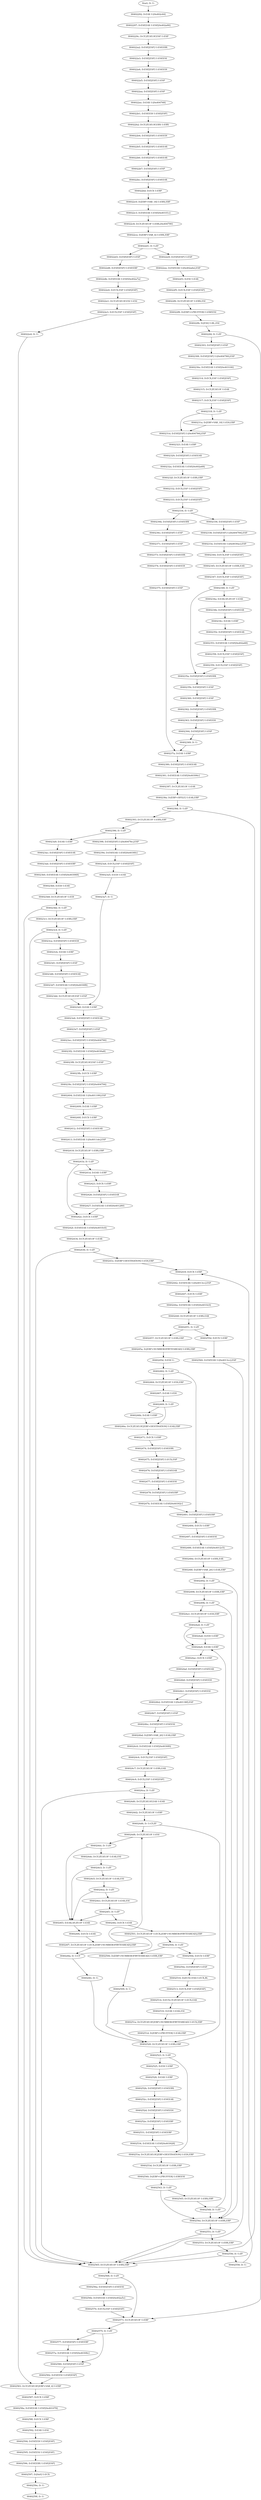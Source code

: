 digraph {
	n0 [label="Start; D: U:"]
	n1 [label="00402292; D:EAX U:[0x402c64]"]
	n2 [label="00402297; D:ESP,EAX U:ESP,[0x402a90]"]
	n3 [label="0040229c; D:CF,ZF,SF,OF,ESP U:ESP"]
	n4 [label="004022a2; D:ESP,[ESP] U:ESP,EBX"]
	n5 [label="004022a3; D:ESP,[ESP] U:ESP,ESI"]
	n6 [label="004022a4; D:ESP,[ESP] U:ESP,EDI"]
	n7 [label="004022a5; D:ESP,[ESP] U:ESP"]
	n8 [label="004022aa; D:ESP,[ESP] U:ESP"]
	n9 [label="004022ac; D:EAX U:[0x404768]"]
	n10 [label="004022b1; D:ESP,EDI U:ESP,[ESP]"]
	n11 [label="004022b2; D:CF,ZF,SF,OF,EBX U:EBX"]
	n12 [label="004022b4; D:ESP,[ESP] U:ESP,EDI"]
	n13 [label="004022b5; D:ESP,[ESP] U:ESP,EAX"]
	n14 [label="004022b6; D:ESP,[ESP] U:ESP,EAX"]
	n15 [label="004022b7; D:ESP,[ESP] U:ESP"]
	n16 [label="004022bc; D:ESP,[ESP] U:ESP,EAX"]
	n17 [label="004022bd; D:ECX U:EBP"]
	n18 [label="004022c0; D:[EBP+VAR_18] U:EBX,EBP"]
	n19 [label="004022c3; D:ESP,EAX U:ESP,[0x40101c]"]
	n20 [label="004022c8; D:CF,ZF,SF,OF U:EBX,[0x404790]"]
	n21 [label="004022ce; D:[EBP+VAR_4] U:EBX,EBP"]
	n22 [label="004022d1; D: U:ZF"]
	n23 [label="004022d3; D:ESP,[ESP] U:ESP"]
	n24 [label="004022d8; D:ESP,[ESP] U:ESP,EBP"]
	n25 [label="004022db; D:ESP,EAX U:ESP,[0x402a7a]"]
	n26 [label="004022e0; D:ECX,ESP U:ESP,[ESP]"]
	n27 [label="004022e1; D:CF,ZF,SF,OF,ESI U:ESI"]
	n28 [label="004022e3; D:ECX,ESP U:ESP,[ESP]"]
	n29 [label="004022e4; D: U:"]
	n30 [label="004022e9; D:ESP,[ESP] U:ESP"]
	n31 [label="004022ee; D:ESP,EAX U:[0x402a6e],ESP"]
	n32 [label="004022f3; D:ESI U:EAX"]
	n33 [label="004022f5; D:ECX,ESP U:ESP,[ESP]"]
	n34 [label="004022f6; D:CF,ZF,SF,OF U:EBX,ESI"]
	n35 [label="004022f8; D:[EBP+LPBUFFER] U:EBP,ESI"]
	n36 [label="004022fb; D:[ESI] U:BL,ESI"]
	n37 [label="004022fd; D: U:ZF"]
	n38 [label="00402303; D:ESP,[ESP] U:ESP"]
	n39 [label="00402308; D:ESP,[ESP] U:[0x404780],ESP"]
	n40 [label="0040230e; D:ESP,EAX U:ESP,[0x403100]"]
	n41 [label="00402314; D:ECX,ESP U:ESP,[ESP]"]
	n42 [label="00402315; D:CF,ZF,SF,OF U:EAX"]
	n43 [label="00402317; D:ECX,ESP U:ESP,[ESP]"]
	n44 [label="00402318; D: U:ZF"]
	n45 [label="0040231a; D:[EBP+VAR_18] U:EDI,EBP"]
	n46 [label="0040231d; D:ESP,[ESP] U:[0x404784],ESP"]
	n47 [label="00402323; D:EAX U:EBP"]
	n48 [label="00402329; D:ESP,[ESP] U:ESP,EAX"]
	n49 [label="0040232a; D:ESP,EAX U:ESP,[0x402a68]"]
	n50 [label="0040232f; D:CF,ZF,SF,OF U:EBX,EBP"]
	n51 [label="00402332; D:ECX,ESP U:ESP,[ESP]"]
	n52 [label="00402333; D:ECX,ESP U:ESP,[ESP]"]
	n53 [label="00402334; D: U:ZF"]
	n54 [label="00402336; D:ESP,[ESP] U:ESP"]
	n55 [label="00402338; D:ESP,[ESP] U:[0x404784],ESP"]
	n56 [label="0040233e; D:ESP,EAX U:[0x4030ac],ESP"]
	n57 [label="00402344; D:ECX,ESP U:ESP,[ESP]"]
	n58 [label="00402345; D:CF,ZF,SF,OF U:EBX,EAX"]
	n59 [label="00402347; D:ECX,ESP U:ESP,[ESP]"]
	n60 [label="00402348; D: U:ZF"]
	n61 [label="0040234a; D:EAX,SF,ZF,OF U:EAX"]
	n62 [label="0040234b; D:ESP,[ESP] U:ESP,EAX"]
	n63 [label="0040234c; D:EAX U:EBP"]
	n64 [label="00402352; D:ESP,[ESP] U:ESP,EAX"]
	n65 [label="00402353; D:ESP,EAX U:ESP,[0x402a68]"]
	n66 [label="00402358; D:ECX,ESP U:ESP,[ESP]"]
	n67 [label="00402359; D:ECX,ESP U:ESP,[ESP]"]
	n68 [label="0040235a; D:ESP,[ESP] U:ESP,EBX"]
	n69 [label="0040235b; D:ESP,[ESP] U:ESP"]
	n70 [label="00402360; D:ESP,[ESP] U:ESP"]
	n71 [label="00402362; D:ESP,[ESP] U:ESP,EBX"]
	n72 [label="00402363; D:ESP,[ESP] U:ESP,EDI"]
	n73 [label="00402364; D:ESP,[ESP] U:ESP"]
	n74 [label="00402369; D: U:"]
	n75 [label="0040236b; D:ESP,[ESP] U:ESP,EBX"]
	n76 [label="0040236c; D:ESP,[ESP] U:ESP"]
	n77 [label="00402371; D:ESP,[ESP] U:ESP"]
	n78 [label="00402373; D:ESP,[ESP] U:ESP,EBX"]
	n79 [label="00402374; D:ESP,[ESP] U:ESP,EDI"]
	n80 [label="00402375; D:ESP,[ESP] U:ESP"]
	n81 [label="0040237a; D:EAX U:EBP"]
	n82 [label="00402380; D:ESP,[ESP] U:ESP,EAX"]
	n83 [label="00402381; D:ESP,EAX U:ESP,[0x40306c]"]
	n84 [label="00402387; D:CF,ZF,SF,OF U:EAX"]
	n85 [label="0040238a; D:[EBP+HFILE] U:EAX,EBP"]
	n86 [label="0040238d; D: U:ZF"]
	n87 [label="00402393; D:CF,ZF,SF,OF U:EBX,EBP"]
	n88 [label="00402396; D: U:ZF"]
	n89 [label="00402398; D:ESP,[ESP] U:[0x40478c],ESP"]
	n90 [label="0040239e; D:ESP,EAX U:ESP,[0x4030fc]"]
	n91 [label="004023a4; D:ECX,ESP U:ESP,[ESP]"]
	n92 [label="004023a5; D:EDI U:EAX"]
	n93 [label="004023a7; D: U:"]
	n94 [label="004023a9; D:EAX U:EBP"]
	n95 [label="004023ac; D:ESP,[ESP] U:ESP,EAX"]
	n96 [label="004023ad; D:ESP,[ESP] U:ESP,EBP"]
	n97 [label="004023b0; D:ESP,EAX U:ESP,[0x403068]"]
	n98 [label="004023b6; D:EDI U:EAX"]
	n99 [label="004023b8; D:CF,ZF,SF,OF U:EDI"]
	n100 [label="004023bb; D: U:ZF"]
	n101 [label="004023c1; D:CF,ZF,SF,OF U:EBX,EBP"]
	n102 [label="004023c4; D: U:ZF"]
	n103 [label="004023ca; D:ESP,[ESP] U:ESP,EDI"]
	n104 [label="004023cb; D:EAX U:EBP"]
	n105 [label="004023d1; D:ESP,[ESP] U:ESP"]
	n106 [label="004023d6; D:ESP,[ESP] U:ESP,EAX"]
	n107 [label="004023d7; D:ESP,EAX U:ESP,[0x4030f8]"]
	n108 [label="004023dd; D:CF,ZF,SF,OF,ESP U:ESP"]
	n109 [label="004023e0; D:EAX U:EBP"]
	n110 [label="004023e6; D:ESP,[ESP] U:ESP,EAX"]
	n111 [label="004023e7; D:ESP,[ESP] U:ESP"]
	n112 [label="004023ec; D:ESP,[ESP] U:ESP,[0x404790]"]
	n113 [label="004023f2; D:ESP,EAX U:ESP,[0x4030a8]"]
	n114 [label="004023f8; D:CF,ZF,SF,OF,ESP U:ESP"]
	n115 [label="004023fb; D:ECX U:EBP"]
	n116 [label="004023fe; D:ESP,[ESP] U:ESP,[0x404794]"]
	n117 [label="00402404; D:ESP,EAX U:[0x401199],ESP"]
	n118 [label="00402409; D:EAX U:EBP"]
	n119 [label="0040240f; D:ECX U:EBP"]
	n120 [label="00402412; D:ESP,[ESP] U:ESP,EAX"]
	n121 [label="00402413; D:ESP,EAX U:[0x4011de],ESP"]
	n122 [label="00402418; D:CF,ZF,SF,OF U:EBX,EBP"]
	n123 [label="0040241b; D: U:ZF"]
	n124 [label="0040241d; D:EAX U:EBP"]
	n125 [label="00402423; D:ECX U:EBP"]
	n126 [label="00402426; D:ESP,[ESP] U:ESP,EAX"]
	n127 [label="00402427; D:ESP,EAX U:ESP,[0x401280]"]
	n128 [label="0040242c; D:ECX U:EBP"]
	n129 [label="0040242f; D:ESP,EAX U:ESP,[0x4010c0]"]
	n130 [label="00402434; D:CF,ZF,SF,OF U:EAX"]
	n131 [label="00402436; D: U:ZF"]
	n132 [label="0040243c; D:[EBP+DESTINATION] U:EDI,EBP"]
	n133 [label="0040243f; D:ECX U:EBP"]
	n134 [label="00402442; D:ESP,EAX U:[0x4013cc],ESP"]
	n135 [label="00402447; D:ECX U:EBP"]
	n136 [label="0040244a; D:ESP,EAX U:ESP,[0x4010c0]"]
	n137 [label="0040244f; D:CF,ZF,SF,OF U:EBX,EAX"]
	n138 [label="00402451; D: U:ZF"]
	n139 [label="00402457; D:CF,ZF,SF,OF U:EBX,EBP"]
	n140 [label="0040245a; D:[EBP+NUMBEROFBYTESREAD] U:EBX,EBP"]
	n141 [label="0040245d; D:EDI U:"]
	n142 [label="00402462; D: U:ZF"]
	n143 [label="00402464; D:CF,ZF,SF,OF U:EDI,EBP"]
	n144 [label="00402467; D:EAX U:EDI"]
	n145 [label="00402469; D: U:ZF"]
	n146 [label="0040246b; D:EAX U:EBP"]
	n147 [label="0040246e; D:CF,ZF,SF,OF,[EBP+DESTINATION] U:EAX,EBP"]
	n148 [label="00402471; D:ECX U:EBP"]
	n149 [label="00402474; D:ESP,[ESP] U:ESP,EBX"]
	n150 [label="00402475; D:ESP,[ESP] U:ECX,ESP"]
	n151 [label="00402476; D:ESP,[ESP] U:ESP,EAX"]
	n152 [label="00402477; D:ESP,[ESP] U:ESP,ESI"]
	n153 [label="00402478; D:ESP,[ESP] U:ESP,EBP"]
	n154 [label="0040247b; D:ESP,EAX U:ESP,[0x40302c]"]
	n155 [label="00402481; D:ESP,[ESP] U:ESP,EBP"]
	n156 [label="00402484; D:ECX U:EBP"]
	n157 [label="00402487; D:ESP,[ESP] U:ESP,ESI"]
	n158 [label="00402488; D:ESP,EAX U:ESP,[0x4012c5]"]
	n159 [label="0040248d; D:CF,ZF,SF,OF U:EBX,EAX"]
	n160 [label="0040248f; D:[EBP+VAR_20] U:EAX,EBP"]
	n161 [label="00402492; D: U:ZF"]
	n162 [label="00402498; D:CF,ZF,SF,OF U:EBX,EBP"]
	n163 [label="0040249b; D: U:ZF"]
	n164 [label="004024a1; D:CF,ZF,SF,OF U:EDI,EBP"]
	n165 [label="004024a4; D: U:ZF"]
	n166 [label="004024a6; D:EDI U:EBP"]
	n167 [label="004024a9; D:EAX U:EBP"]
	n168 [label="004024ac; D:ECX U:EBP"]
	n169 [label="004024af; D:ESP,[ESP] U:ESP,EAX"]
	n170 [label="004024b0; D:ESP,[ESP] U:ESP,EDI"]
	n171 [label="004024b1; D:ESP,[ESP] U:ESP,ESI"]
	n172 [label="004024b2; D:ESP,EAX U:[0x40138f],ESP"]
	n173 [label="004024b7; D:ESP,[ESP] U:ESP"]
	n174 [label="004024bc; D:ESP,[ESP] U:ESP,ESI"]
	n175 [label="004024bd; D:[EBP+VAR_20] U:EAX,EBP"]
	n176 [label="004024c0; D:ESP,EAX U:ESP,[0x4030f0]"]
	n177 [label="004024c6; D:ECX,ESP U:ESP,[ESP]"]
	n178 [label="004024c7; D:CF,ZF,SF,OF U:EBX,EAX"]
	n179 [label="004024c9; D:ECX,ESP U:ESP,[ESP]"]
	n180 [label="004024ca; D: U:ZF"]
	n181 [label="004024d0; D:CF,ZF,SF,OF,EAX U:EAX"]
	n182 [label="004024d2; D:CF,ZF,SF,OF U:EBP"]
	n183 [label="004024d6; D: U:CF,ZF"]
	n184 [label="004024d8; D:CF,ZF,SF,OF U:ESI"]
	n185 [label="004024dc; D: U:ZF"]
	n186 [label="004024de; D:CF,ZF,SF,OF U:EAX,ESI"]
	n187 [label="004024e3; D: U:ZF"]
	n188 [label="004024e5; D:CF,ZF,SF,OF U:EAX,ESI"]
	n189 [label="004024ea; D: U:ZF"]
	n190 [label="004024ec; D:CF,ZF,SF,OF U:EAX,ESI"]
	n191 [label="004024f1; D: U:ZF"]
	n192 [label="004024f3; D:EAX,SF,ZF,OF U:EAX"]
	n193 [label="004024f4; D:ECX U:EAX"]
	n194 [label="004024f7; D:CF,ZF,SF,OF U:ECX,[EBP+NUMBEROFBYTESREAD],EBP"]
	n195 [label="004024fa; D: U:CF"]
	n196 [label="004024fc; D: U:"]
	n197 [label="004024fe; D:ECX U:EAX"]
	n198 [label="00402501; D:CF,ZF,SF,OF U:ECX,[EBP+NUMBEROFBYTESREAD],EBP"]
	n199 [label="00402504; D: U:ZF"]
	n200 [label="00402506; D:[EBP+NUMBEROFBYTESREAD] U:EBX,EBP"]
	n201 [label="00402509; D: U:"]
	n202 [label="0040250b; D:ECX U:EBP"]
	n203 [label="0040250e; D:ESP,[ESP] U:ESP"]
	n204 [label="00402510; D:[ECX+ESI] U:ECX,BL"]
	n205 [label="00402513; D:ECX,ESP U:ESP,[ESP]"]
	n206 [label="00402514; D:ECX,CF,ZF,SF,OF U:ECX,EAX"]
	n207 [label="00402516; D:EAX U:EAX,ESI"]
	n208 [label="0040251a; D:CF,ZF,SF,OF,[EBP+NUMBEROFBYTESREAD] U:ECX,EBP"]
	n209 [label="0040251d; D:[EBP+LPBUFFER] U:EAX,EBP"]
	n210 [label="00402520; D:CF,ZF,SF,OF U:EBX,EBP"]
	n211 [label="00402523; D: U:ZF"]
	n212 [label="00402525; D:EDI U:EBP"]
	n213 [label="00402528; D:EAX U:EBP"]
	n214 [label="0040252b; D:ESP,[ESP] U:ESP,EBX"]
	n215 [label="0040252c; D:ESP,[ESP] U:ESP,EAX"]
	n216 [label="0040252d; D:ESP,[ESP] U:ESP,EDI"]
	n217 [label="0040252e; D:ESP,[ESP] U:ESP,EBP"]
	n218 [label="00402531; D:ESP,[ESP] U:ESP,EBP"]
	n219 [label="00402534; D:ESP,EAX U:ESP,[0x403028]"]
	n220 [label="0040253a; D:CF,ZF,SF,OF,[EBP+DESTINATION] U:EDI,EBP"]
	n221 [label="0040253d; D:CF,ZF,SF,OF U:EBX,EBP"]
	n222 [label="00402540; D:[EBP+LPBUFFER] U:EBP,ESI"]
	n223 [label="00402543; D: U:ZF"]
	n224 [label="00402545; D:CF,ZF,SF,OF U:EBX,EBP"]
	n225 [label="00402548; D: U:ZF"]
	n226 [label="0040254e; D:CF,ZF,SF,OF U:EBX,EBP"]
	n227 [label="00402551; D: U:ZF"]
	n228 [label="00402553; D:CF,ZF,SF,OF U:EBX,EBP"]
	n229 [label="00402556; D: U:ZF"]
	n230 [label="00402558; D: U:"]
	n231 [label="0040255d; D:ECX U:EBP"]
	n232 [label="00402560; D:ESP,EAX U:[0x4013cc],ESP"]
	n233 [label="00402565; D:CF,ZF,SF,OF U:EBX,EBP"]
	n234 [label="00402568; D: U:ZF"]
	n235 [label="0040256a; D:ESP,[ESP] U:ESP,ESI"]
	n236 [label="0040256b; D:ESP,EAX U:ESP,[0x402a5c]"]
	n237 [label="00402570; D:ECX,ESP U:ESP,[ESP]"]
	n238 [label="00402571; D:CF,ZF,SF,OF U:EBP"]
	n239 [label="00402575; D: U:ZF"]
	n240 [label="00402577; D:ESP,[ESP] U:ESP,EBP"]
	n241 [label="0040257a; D:ESP,EAX U:ESP,[0x40308c]"]
	n242 [label="00402580; D:ESP,[ESP] U:ESP"]
	n243 [label="00402582; D:ESP,ESI U:ESP,[ESP]"]
	n244 [label="00402583; D:CF,ZF,SF,OF,[EBP+VAR_4] U:EBP"]
	n245 [label="00402587; D:ECX U:EBP"]
	n246 [label="0040258a; D:ESP,EAX U:ESP,[0x401078]"]
	n247 [label="0040258f; D:ECX U:EBP"]
	n248 [label="00402592; D:EAX U:ESI"]
	n249 [label="00402594; D:ESP,EDI U:ESP,[ESP]"]
	n250 [label="00402595; D:ESP,ESI U:ESP,[ESP]"]
	n251 [label="00402596; D:ESP,EBX U:ESP,[ESP]"]
	n252 [label="00402597; D:[0x0] U:ECX"]
	n253 [label="0040259e; D: U:"]
	n254 [label="0040259f; D: U:"]

	n0 -> n1
	n1 -> n2
	n2 -> n3
	n3 -> n4
	n4 -> n5
	n5 -> n6
	n6 -> n7
	n7 -> n8
	n8 -> n9
	n9 -> n10
	n10 -> n11
	n11 -> n12
	n12 -> n13
	n13 -> n14
	n14 -> n15
	n15 -> n16
	n16 -> n17
	n17 -> n18
	n18 -> n19
	n19 -> n20
	n20 -> n21
	n21 -> n22
	n22 -> n23
	n22 -> n30
	n23 -> n24
	n24 -> n25
	n25 -> n26
	n26 -> n27
	n27 -> n28
	n28 -> n29
	n29 -> n244
	n30 -> n31
	n31 -> n32
	n32 -> n33
	n33 -> n34
	n34 -> n35
	n35 -> n36
	n36 -> n37
	n37 -> n38
	n37 -> n238
	n38 -> n39
	n39 -> n40
	n40 -> n41
	n41 -> n42
	n42 -> n43
	n43 -> n44
	n44 -> n45
	n44 -> n46
	n45 -> n46
	n46 -> n47
	n47 -> n48
	n48 -> n49
	n49 -> n50
	n50 -> n51
	n51 -> n52
	n52 -> n53
	n53 -> n54
	n53 -> n75
	n54 -> n55
	n55 -> n56
	n56 -> n57
	n57 -> n58
	n58 -> n59
	n59 -> n60
	n60 -> n61
	n60 -> n68
	n61 -> n62
	n62 -> n63
	n63 -> n64
	n64 -> n65
	n65 -> n66
	n66 -> n67
	n67 -> n68
	n68 -> n69
	n69 -> n70
	n70 -> n71
	n71 -> n72
	n72 -> n73
	n73 -> n74
	n74 -> n81
	n75 -> n76
	n76 -> n77
	n77 -> n78
	n78 -> n79
	n79 -> n80
	n80 -> n81
	n81 -> n82
	n82 -> n83
	n83 -> n84
	n84 -> n85
	n85 -> n86
	n86 -> n87
	n86 -> n233
	n87 -> n88
	n88 -> n89
	n88 -> n94
	n89 -> n90
	n90 -> n91
	n91 -> n92
	n92 -> n93
	n93 -> n109
	n94 -> n95
	n95 -> n96
	n96 -> n97
	n97 -> n98
	n98 -> n99
	n99 -> n100
	n100 -> n101
	n100 -> n233
	n101 -> n102
	n102 -> n103
	n102 -> n233
	n103 -> n104
	n104 -> n105
	n105 -> n106
	n106 -> n107
	n107 -> n108
	n108 -> n109
	n109 -> n110
	n110 -> n111
	n111 -> n112
	n112 -> n113
	n113 -> n114
	n114 -> n115
	n115 -> n116
	n116 -> n117
	n117 -> n118
	n118 -> n119
	n119 -> n120
	n120 -> n121
	n121 -> n122
	n122 -> n123
	n123 -> n124
	n123 -> n128
	n124 -> n125
	n125 -> n126
	n126 -> n127
	n127 -> n128
	n128 -> n129
	n129 -> n130
	n130 -> n131
	n131 -> n132
	n131 -> n233
	n132 -> n133
	n133 -> n134
	n134 -> n135
	n135 -> n136
	n136 -> n137
	n137 -> n138
	n138 -> n139
	n138 -> n231
	n139 -> n140
	n140 -> n141
	n141 -> n142
	n142 -> n143
	n142 -> n155
	n143 -> n144
	n144 -> n145
	n145 -> n146
	n145 -> n147
	n146 -> n147
	n147 -> n148
	n148 -> n149
	n149 -> n150
	n150 -> n151
	n151 -> n152
	n152 -> n153
	n153 -> n154
	n154 -> n155
	n155 -> n156
	n156 -> n157
	n157 -> n158
	n158 -> n159
	n159 -> n160
	n160 -> n161
	n161 -> n162
	n161 -> n226
	n162 -> n163
	n163 -> n164
	n163 -> n226
	n164 -> n165
	n165 -> n166
	n165 -> n167
	n166 -> n167
	n167 -> n168
	n168 -> n169
	n169 -> n170
	n170 -> n171
	n171 -> n172
	n172 -> n173
	n173 -> n174
	n174 -> n175
	n175 -> n176
	n176 -> n177
	n177 -> n178
	n178 -> n179
	n179 -> n180
	n180 -> n181
	n180 -> n233
	n181 -> n182
	n182 -> n183
	n183 -> n184
	n183 -> n210
	n184 -> n185
	n185 -> n186
	n185 -> n192
	n186 -> n187
	n187 -> n188
	n187 -> n192
	n188 -> n189
	n189 -> n190
	n189 -> n192
	n190 -> n191
	n191 -> n192
	n191 -> n197
	n192 -> n193
	n193 -> n194
	n194 -> n195
	n195 -> n196
	n195 -> n184
	n196 -> n210
	n197 -> n198
	n198 -> n199
	n199 -> n200
	n199 -> n202
	n200 -> n201
	n201 -> n210
	n202 -> n203
	n203 -> n204
	n204 -> n205
	n205 -> n206
	n206 -> n207
	n207 -> n208
	n208 -> n209
	n209 -> n210
	n210 -> n211
	n211 -> n212
	n211 -> n220
	n212 -> n213
	n213 -> n214
	n214 -> n215
	n215 -> n216
	n216 -> n217
	n217 -> n218
	n218 -> n219
	n219 -> n220
	n220 -> n221
	n221 -> n222
	n222 -> n223
	n223 -> n224
	n223 -> n226
	n224 -> n225
	n225 -> n226
	n225 -> n167
	n226 -> n227
	n227 -> n228
	n227 -> n233
	n228 -> n229
	n229 -> n230
	n229 -> n233
	n230 -> n133
	n231 -> n232
	n232 -> n233
	n233 -> n234
	n234 -> n235
	n234 -> n238
	n235 -> n236
	n236 -> n237
	n237 -> n238
	n238 -> n239
	n239 -> n240
	n239 -> n242
	n240 -> n241
	n241 -> n242
	n242 -> n243
	n243 -> n244
	n244 -> n245
	n245 -> n246
	n246 -> n247
	n247 -> n248
	n248 -> n249
	n249 -> n250
	n250 -> n251
	n251 -> n252
	n252 -> n253
	n253 -> n254

}